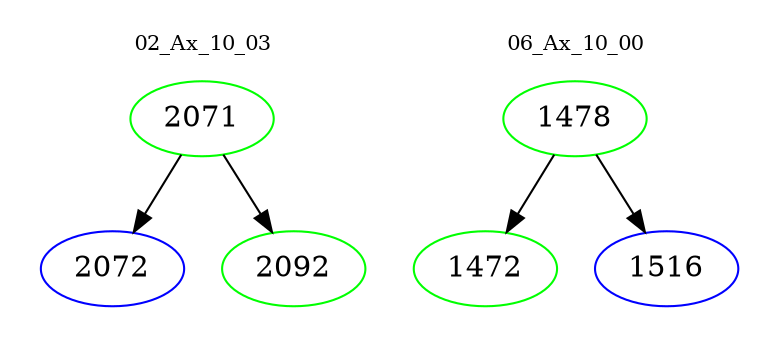 digraph{
subgraph cluster_0 {
color = white
label = "02_Ax_10_03";
fontsize=10;
T0_2071 [label="2071", color="green"]
T0_2071 -> T0_2072 [color="black"]
T0_2072 [label="2072", color="blue"]
T0_2071 -> T0_2092 [color="black"]
T0_2092 [label="2092", color="green"]
}
subgraph cluster_1 {
color = white
label = "06_Ax_10_00";
fontsize=10;
T1_1478 [label="1478", color="green"]
T1_1478 -> T1_1472 [color="black"]
T1_1472 [label="1472", color="green"]
T1_1478 -> T1_1516 [color="black"]
T1_1516 [label="1516", color="blue"]
}
}
